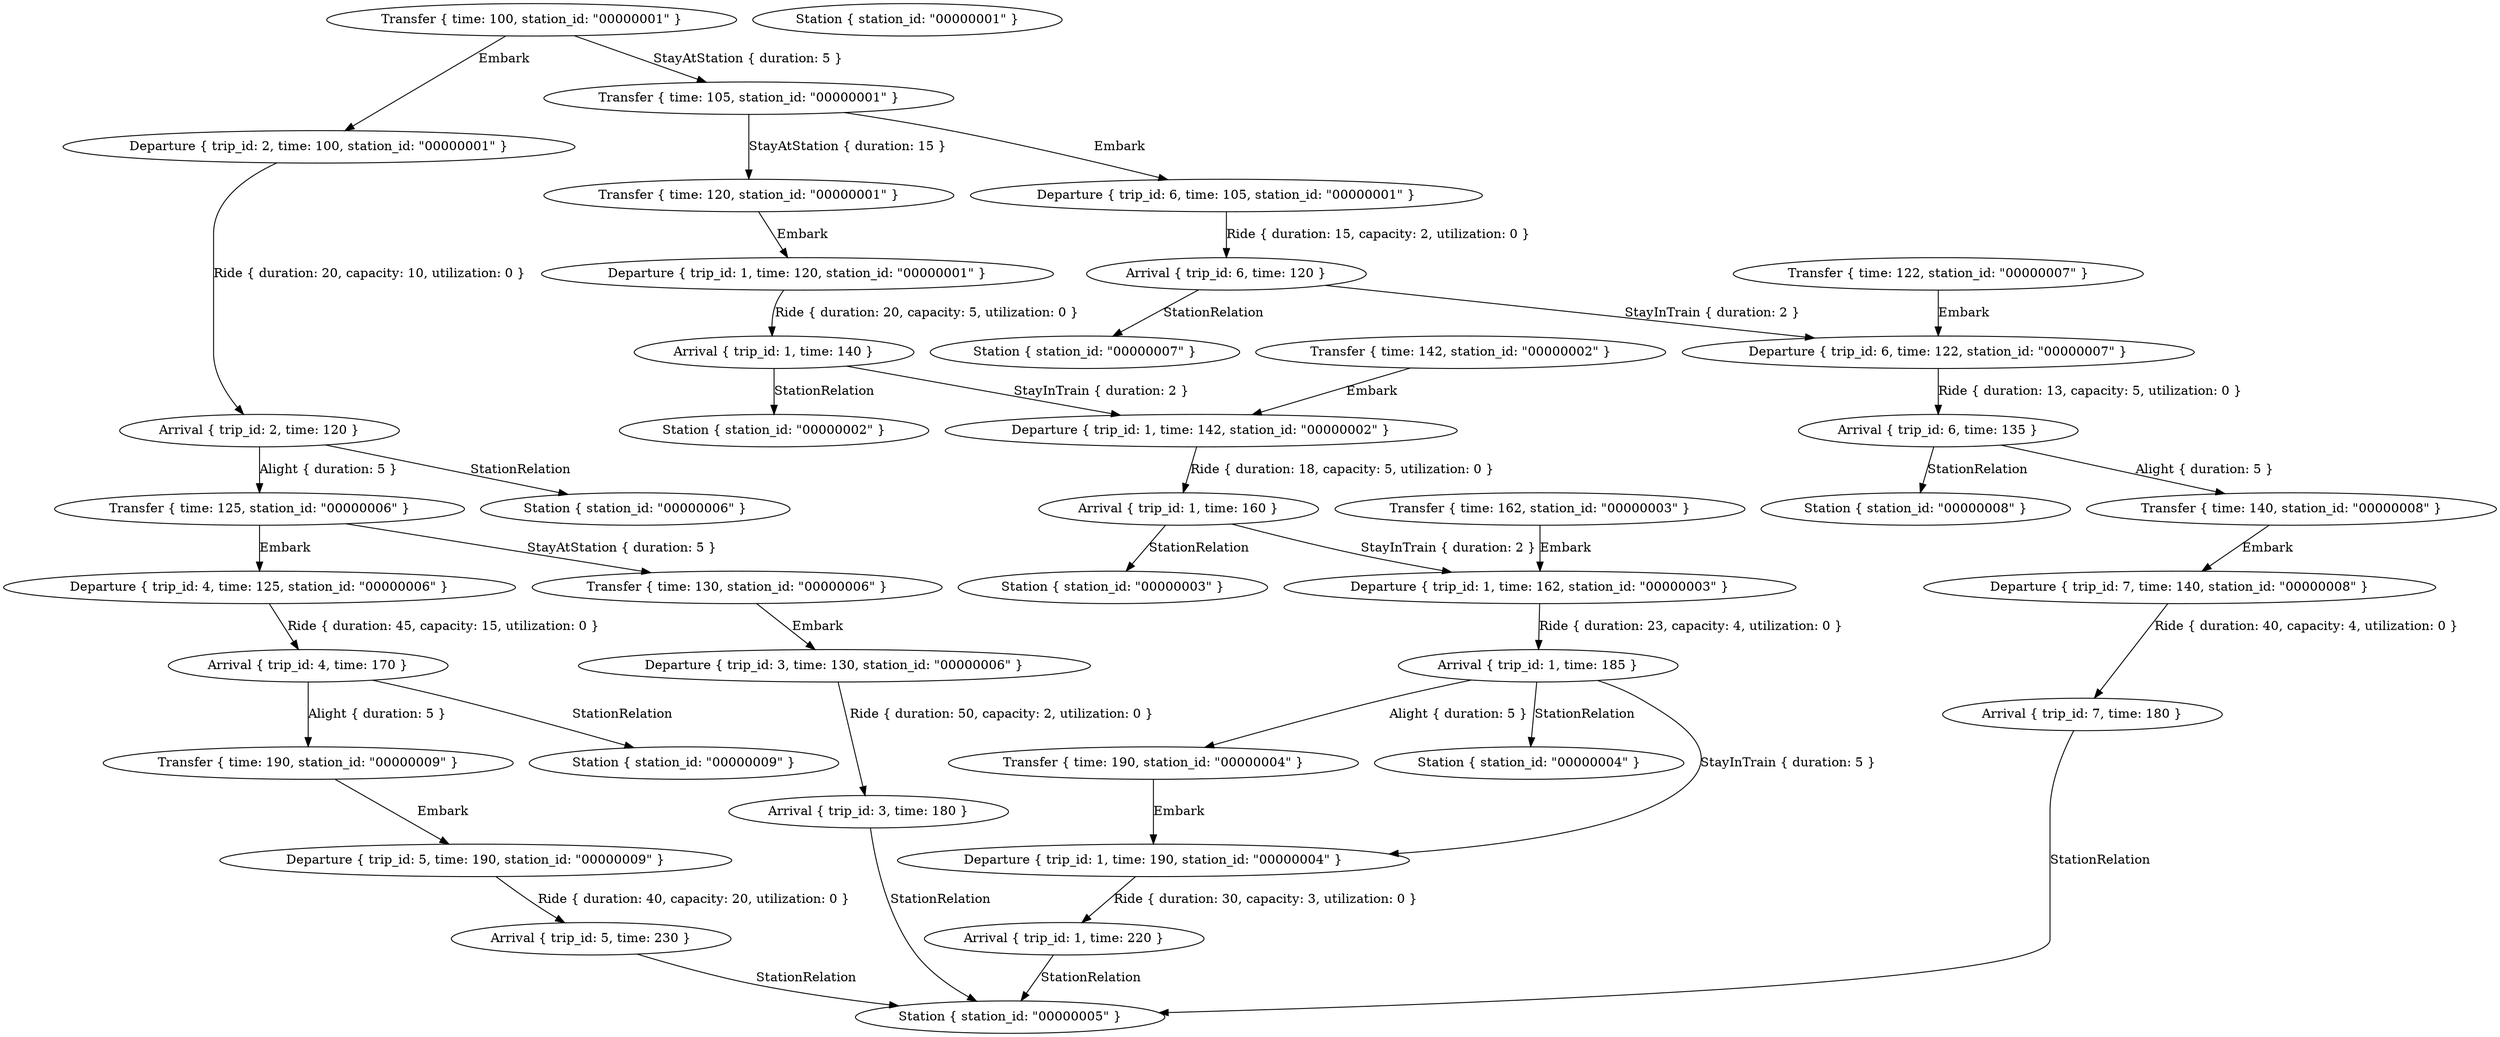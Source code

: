 digraph {
    0 [ label = "Arrival { trip_id: 1, time: 140 }" ]
    1 [ label = "Departure { trip_id: 1, time: 120, station_id: \"00000001\" }" ]
    2 [ label = "Arrival { trip_id: 2, time: 120 }" ]
    3 [ label = "Departure { trip_id: 2, time: 100, station_id: \"00000001\" }" ]
    4 [ label = "Arrival { trip_id: 3, time: 180 }" ]
    5 [ label = "Departure { trip_id: 3, time: 130, station_id: \"00000006\" }" ]
    6 [ label = "Arrival { trip_id: 5, time: 230 }" ]
    7 [ label = "Departure { trip_id: 5, time: 190, station_id: \"00000009\" }" ]
    8 [ label = "Arrival { trip_id: 6, time: 135 }" ]
    9 [ label = "Departure { trip_id: 6, time: 122, station_id: \"00000007\" }" ]
    10 [ label = "Arrival { trip_id: 6, time: 120 }" ]
    11 [ label = "Departure { trip_id: 6, time: 105, station_id: \"00000001\" }" ]
    12 [ label = "Arrival { trip_id: 1, time: 160 }" ]
    13 [ label = "Departure { trip_id: 1, time: 142, station_id: \"00000002\" }" ]
    14 [ label = "Arrival { trip_id: 4, time: 170 }" ]
    15 [ label = "Departure { trip_id: 4, time: 125, station_id: \"00000006\" }" ]
    16 [ label = "Arrival { trip_id: 1, time: 220 }" ]
    17 [ label = "Departure { trip_id: 1, time: 190, station_id: \"00000004\" }" ]
    18 [ label = "Arrival { trip_id: 1, time: 185 }" ]
    19 [ label = "Departure { trip_id: 1, time: 162, station_id: \"00000003\" }" ]
    20 [ label = "Arrival { trip_id: 7, time: 180 }" ]
    21 [ label = "Departure { trip_id: 7, time: 140, station_id: \"00000008\" }" ]
    22 [ label = "Station { station_id: \"00000004\" }" ]
    23 [ label = "Transfer { time: 190, station_id: \"00000004\" }" ]
    24 [ label = "Station { station_id: \"00000001\" }" ]
    25 [ label = "Transfer { time: 105, station_id: \"00000001\" }" ]
    26 [ label = "Transfer { time: 100, station_id: \"00000001\" }" ]
    27 [ label = "Transfer { time: 120, station_id: \"00000001\" }" ]
    28 [ label = "Station { station_id: \"00000002\" }" ]
    29 [ label = "Transfer { time: 142, station_id: \"00000002\" }" ]
    30 [ label = "Station { station_id: \"00000003\" }" ]
    31 [ label = "Transfer { time: 162, station_id: \"00000003\" }" ]
    32 [ label = "Station { station_id: \"00000005\" }" ]
    33 [ label = "Station { station_id: \"00000006\" }" ]
    34 [ label = "Transfer { time: 125, station_id: \"00000006\" }" ]
    35 [ label = "Transfer { time: 130, station_id: \"00000006\" }" ]
    36 [ label = "Station { station_id: \"00000008\" }" ]
    37 [ label = "Transfer { time: 140, station_id: \"00000008\" }" ]
    38 [ label = "Station { station_id: \"00000007\" }" ]
    39 [ label = "Transfer { time: 122, station_id: \"00000007\" }" ]
    40 [ label = "Station { station_id: \"00000009\" }" ]
    41 [ label = "Transfer { time: 190, station_id: \"00000009\" }" ]
    1 -> 0 [ label = "Ride { duration: 20, capacity: 5, utilization: 0 }" ]
    3 -> 2 [ label = "Ride { duration: 20, capacity: 10, utilization: 0 }" ]
    5 -> 4 [ label = "Ride { duration: 50, capacity: 2, utilization: 0 }" ]
    7 -> 6 [ label = "Ride { duration: 40, capacity: 20, utilization: 0 }" ]
    9 -> 8 [ label = "Ride { duration: 13, capacity: 5, utilization: 0 }" ]
    11 -> 10 [ label = "Ride { duration: 15, capacity: 2, utilization: 0 }" ]
    13 -> 12 [ label = "Ride { duration: 18, capacity: 5, utilization: 0 }" ]
    15 -> 14 [ label = "Ride { duration: 45, capacity: 15, utilization: 0 }" ]
    17 -> 16 [ label = "Ride { duration: 30, capacity: 3, utilization: 0 }" ]
    19 -> 18 [ label = "Ride { duration: 23, capacity: 4, utilization: 0 }" ]
    21 -> 20 [ label = "Ride { duration: 40, capacity: 4, utilization: 0 }" ]
    23 -> 17 [ label = "Embark" ]
    18 -> 17 [ label = "StayInTrain { duration: 5 }" ]
    18 -> 22 [ label = "StationRelation" ]
    18 -> 23 [ label = "Alight { duration: 5 }" ]
    25 -> 11 [ label = "Embark" ]
    26 -> 3 [ label = "Embark" ]
    27 -> 1 [ label = "Embark" ]
    26 -> 25 [ label = "StayAtStation { duration: 5 }" ]
    25 -> 27 [ label = "StayAtStation { duration: 15 }" ]
    29 -> 13 [ label = "Embark" ]
    0 -> 13 [ label = "StayInTrain { duration: 2 }" ]
    0 -> 28 [ label = "StationRelation" ]
    31 -> 19 [ label = "Embark" ]
    12 -> 19 [ label = "StayInTrain { duration: 2 }" ]
    12 -> 30 [ label = "StationRelation" ]
    4 -> 32 [ label = "StationRelation" ]
    6 -> 32 [ label = "StationRelation" ]
    16 -> 32 [ label = "StationRelation" ]
    20 -> 32 [ label = "StationRelation" ]
    34 -> 15 [ label = "Embark" ]
    35 -> 5 [ label = "Embark" ]
    34 -> 35 [ label = "StayAtStation { duration: 5 }" ]
    2 -> 33 [ label = "StationRelation" ]
    2 -> 34 [ label = "Alight { duration: 5 }" ]
    37 -> 21 [ label = "Embark" ]
    8 -> 36 [ label = "StationRelation" ]
    8 -> 37 [ label = "Alight { duration: 5 }" ]
    39 -> 9 [ label = "Embark" ]
    10 -> 9 [ label = "StayInTrain { duration: 2 }" ]
    10 -> 38 [ label = "StationRelation" ]
    41 -> 7 [ label = "Embark" ]
    14 -> 40 [ label = "StationRelation" ]
    14 -> 41 [ label = "Alight { duration: 5 }" ]
}

